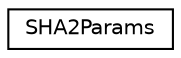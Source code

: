 digraph "Graphical Class Hierarchy"
{
 // LATEX_PDF_SIZE
  edge [fontname="Helvetica",fontsize="10",labelfontname="Helvetica",labelfontsize="10"];
  node [fontname="Helvetica",fontsize="10",shape=record];
  rankdir="LR";
  Node0 [label="SHA2Params",height=0.2,width=0.4,color="black", fillcolor="white", style="filled",URL="$class_s_h_a2_params.html",tooltip="The parallel SHA2 configuration parameters structure"];
}
